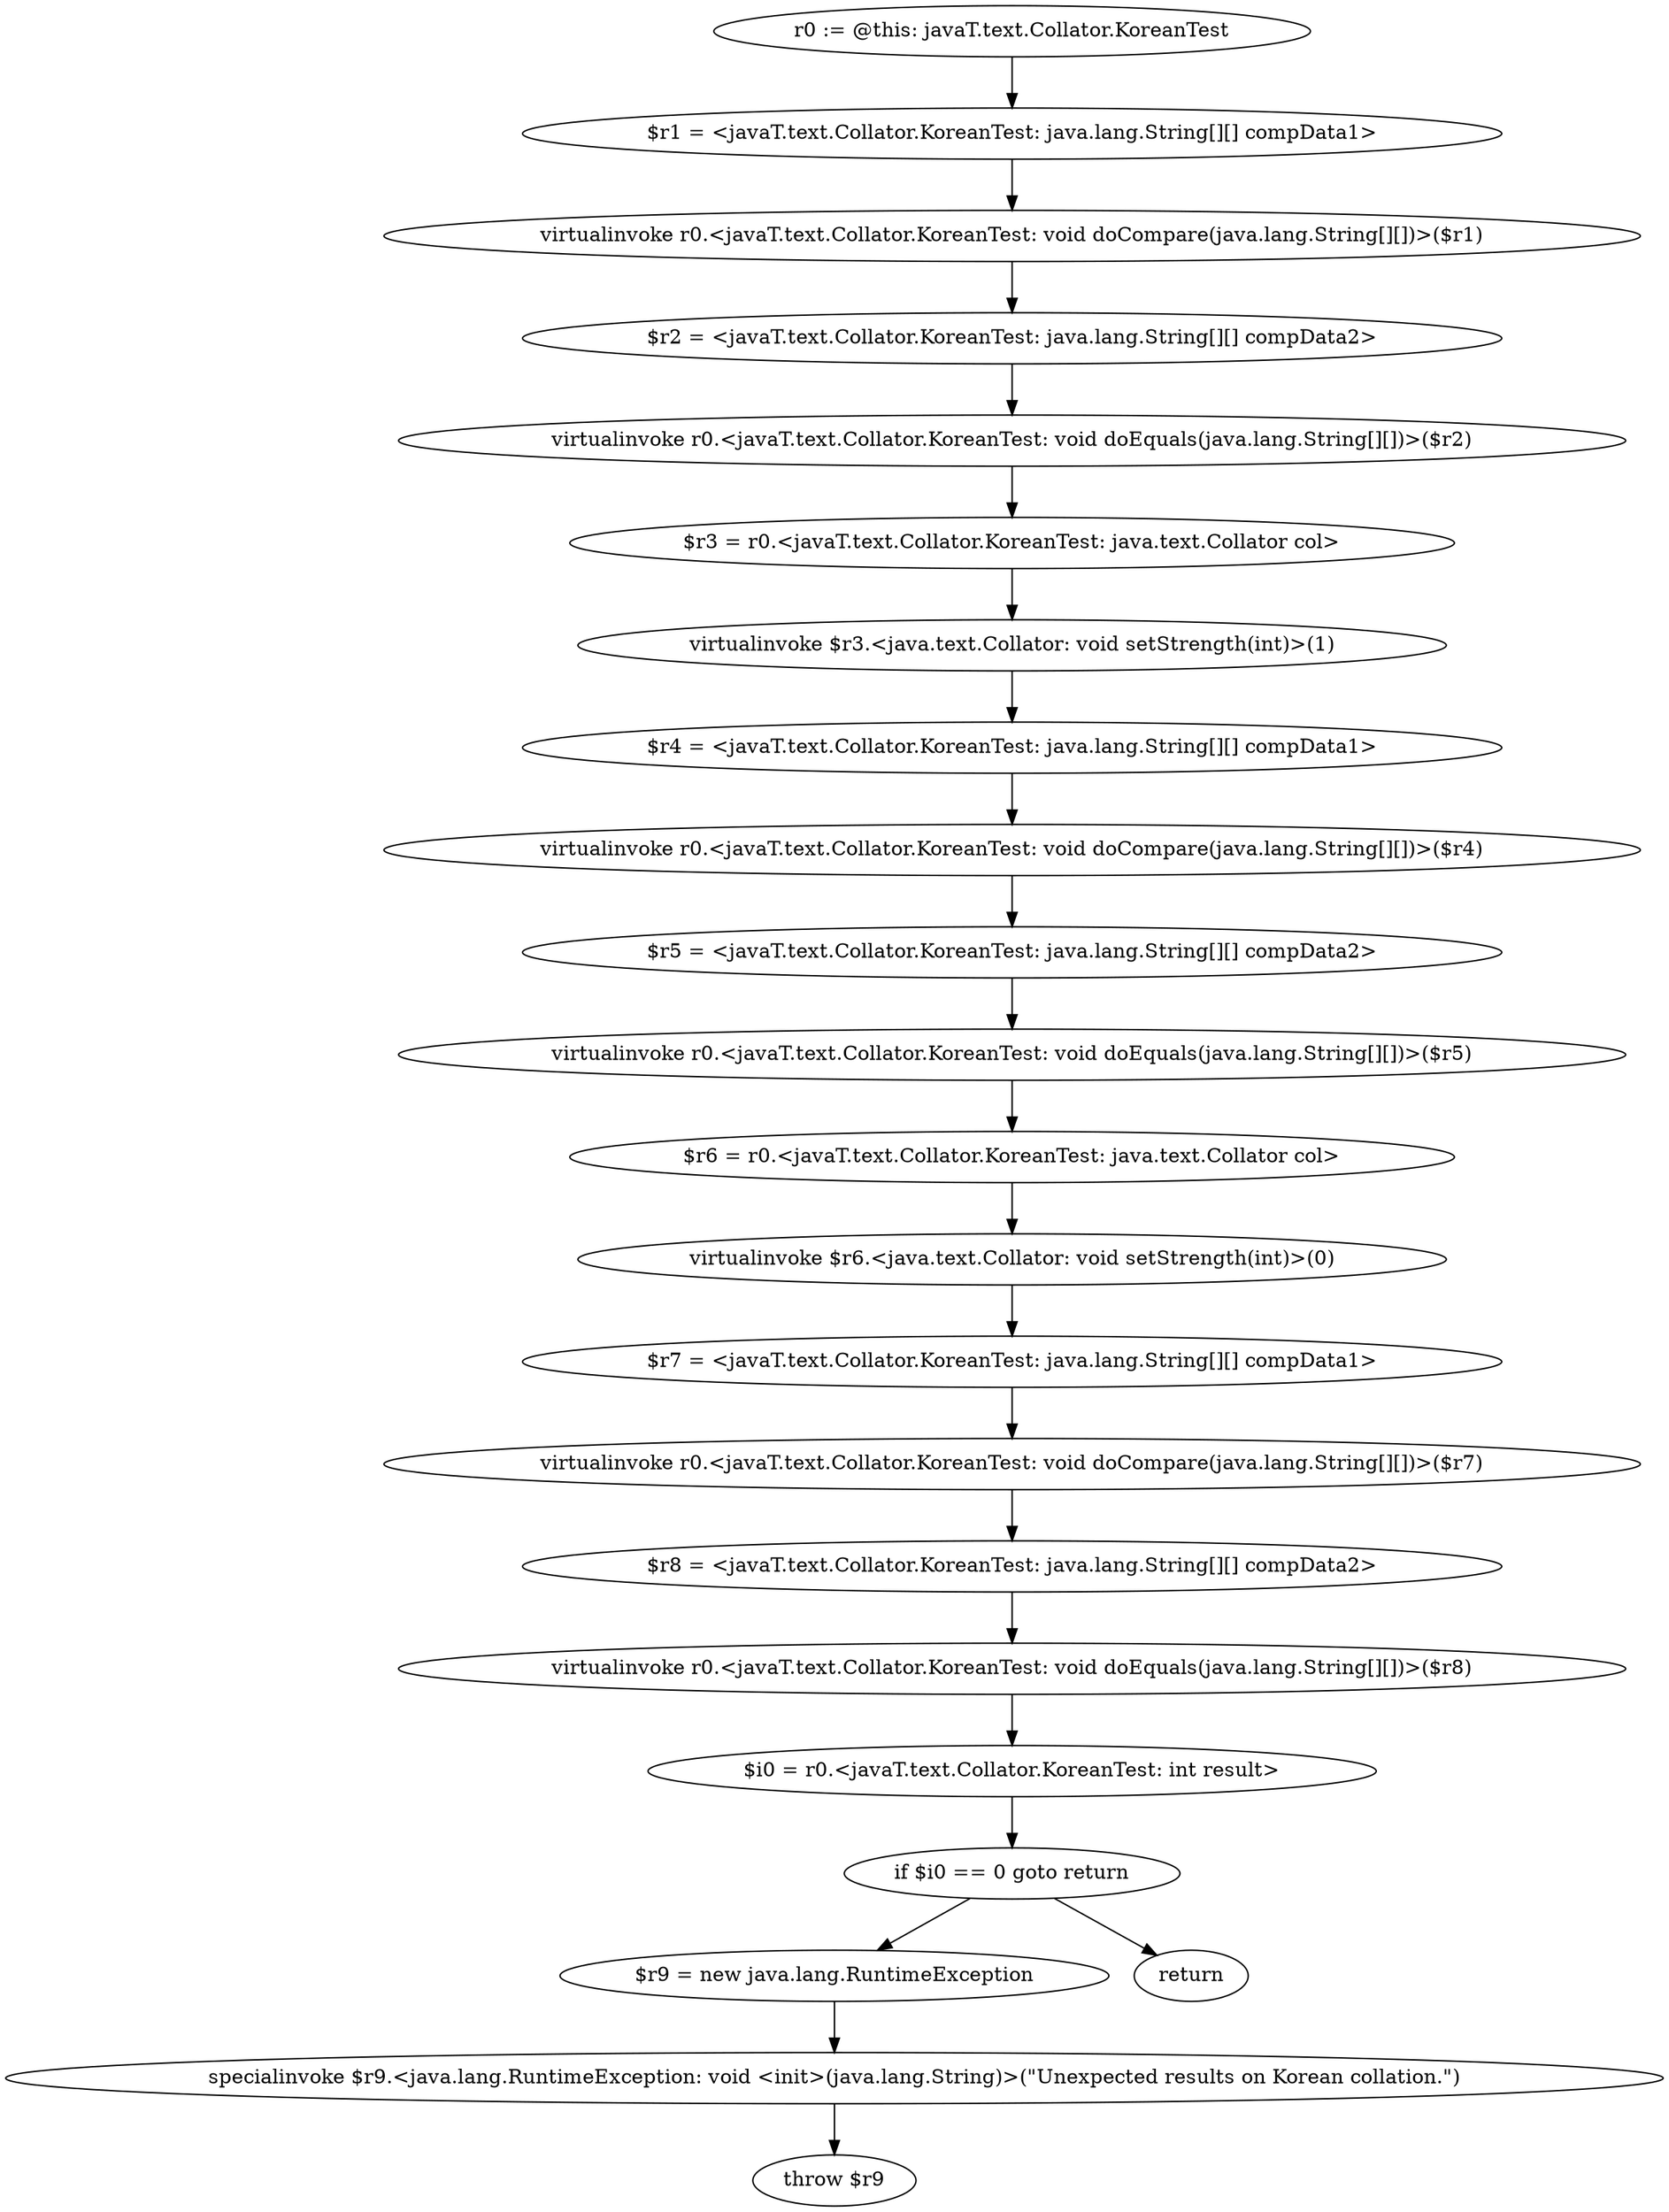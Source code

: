 digraph "unitGraph" {
    "r0 := @this: javaT.text.Collator.KoreanTest"
    "$r1 = <javaT.text.Collator.KoreanTest: java.lang.String[][] compData1>"
    "virtualinvoke r0.<javaT.text.Collator.KoreanTest: void doCompare(java.lang.String[][])>($r1)"
    "$r2 = <javaT.text.Collator.KoreanTest: java.lang.String[][] compData2>"
    "virtualinvoke r0.<javaT.text.Collator.KoreanTest: void doEquals(java.lang.String[][])>($r2)"
    "$r3 = r0.<javaT.text.Collator.KoreanTest: java.text.Collator col>"
    "virtualinvoke $r3.<java.text.Collator: void setStrength(int)>(1)"
    "$r4 = <javaT.text.Collator.KoreanTest: java.lang.String[][] compData1>"
    "virtualinvoke r0.<javaT.text.Collator.KoreanTest: void doCompare(java.lang.String[][])>($r4)"
    "$r5 = <javaT.text.Collator.KoreanTest: java.lang.String[][] compData2>"
    "virtualinvoke r0.<javaT.text.Collator.KoreanTest: void doEquals(java.lang.String[][])>($r5)"
    "$r6 = r0.<javaT.text.Collator.KoreanTest: java.text.Collator col>"
    "virtualinvoke $r6.<java.text.Collator: void setStrength(int)>(0)"
    "$r7 = <javaT.text.Collator.KoreanTest: java.lang.String[][] compData1>"
    "virtualinvoke r0.<javaT.text.Collator.KoreanTest: void doCompare(java.lang.String[][])>($r7)"
    "$r8 = <javaT.text.Collator.KoreanTest: java.lang.String[][] compData2>"
    "virtualinvoke r0.<javaT.text.Collator.KoreanTest: void doEquals(java.lang.String[][])>($r8)"
    "$i0 = r0.<javaT.text.Collator.KoreanTest: int result>"
    "if $i0 == 0 goto return"
    "$r9 = new java.lang.RuntimeException"
    "specialinvoke $r9.<java.lang.RuntimeException: void <init>(java.lang.String)>(\"Unexpected results on Korean collation.\")"
    "throw $r9"
    "return"
    "r0 := @this: javaT.text.Collator.KoreanTest"->"$r1 = <javaT.text.Collator.KoreanTest: java.lang.String[][] compData1>";
    "$r1 = <javaT.text.Collator.KoreanTest: java.lang.String[][] compData1>"->"virtualinvoke r0.<javaT.text.Collator.KoreanTest: void doCompare(java.lang.String[][])>($r1)";
    "virtualinvoke r0.<javaT.text.Collator.KoreanTest: void doCompare(java.lang.String[][])>($r1)"->"$r2 = <javaT.text.Collator.KoreanTest: java.lang.String[][] compData2>";
    "$r2 = <javaT.text.Collator.KoreanTest: java.lang.String[][] compData2>"->"virtualinvoke r0.<javaT.text.Collator.KoreanTest: void doEquals(java.lang.String[][])>($r2)";
    "virtualinvoke r0.<javaT.text.Collator.KoreanTest: void doEquals(java.lang.String[][])>($r2)"->"$r3 = r0.<javaT.text.Collator.KoreanTest: java.text.Collator col>";
    "$r3 = r0.<javaT.text.Collator.KoreanTest: java.text.Collator col>"->"virtualinvoke $r3.<java.text.Collator: void setStrength(int)>(1)";
    "virtualinvoke $r3.<java.text.Collator: void setStrength(int)>(1)"->"$r4 = <javaT.text.Collator.KoreanTest: java.lang.String[][] compData1>";
    "$r4 = <javaT.text.Collator.KoreanTest: java.lang.String[][] compData1>"->"virtualinvoke r0.<javaT.text.Collator.KoreanTest: void doCompare(java.lang.String[][])>($r4)";
    "virtualinvoke r0.<javaT.text.Collator.KoreanTest: void doCompare(java.lang.String[][])>($r4)"->"$r5 = <javaT.text.Collator.KoreanTest: java.lang.String[][] compData2>";
    "$r5 = <javaT.text.Collator.KoreanTest: java.lang.String[][] compData2>"->"virtualinvoke r0.<javaT.text.Collator.KoreanTest: void doEquals(java.lang.String[][])>($r5)";
    "virtualinvoke r0.<javaT.text.Collator.KoreanTest: void doEquals(java.lang.String[][])>($r5)"->"$r6 = r0.<javaT.text.Collator.KoreanTest: java.text.Collator col>";
    "$r6 = r0.<javaT.text.Collator.KoreanTest: java.text.Collator col>"->"virtualinvoke $r6.<java.text.Collator: void setStrength(int)>(0)";
    "virtualinvoke $r6.<java.text.Collator: void setStrength(int)>(0)"->"$r7 = <javaT.text.Collator.KoreanTest: java.lang.String[][] compData1>";
    "$r7 = <javaT.text.Collator.KoreanTest: java.lang.String[][] compData1>"->"virtualinvoke r0.<javaT.text.Collator.KoreanTest: void doCompare(java.lang.String[][])>($r7)";
    "virtualinvoke r0.<javaT.text.Collator.KoreanTest: void doCompare(java.lang.String[][])>($r7)"->"$r8 = <javaT.text.Collator.KoreanTest: java.lang.String[][] compData2>";
    "$r8 = <javaT.text.Collator.KoreanTest: java.lang.String[][] compData2>"->"virtualinvoke r0.<javaT.text.Collator.KoreanTest: void doEquals(java.lang.String[][])>($r8)";
    "virtualinvoke r0.<javaT.text.Collator.KoreanTest: void doEquals(java.lang.String[][])>($r8)"->"$i0 = r0.<javaT.text.Collator.KoreanTest: int result>";
    "$i0 = r0.<javaT.text.Collator.KoreanTest: int result>"->"if $i0 == 0 goto return";
    "if $i0 == 0 goto return"->"$r9 = new java.lang.RuntimeException";
    "if $i0 == 0 goto return"->"return";
    "$r9 = new java.lang.RuntimeException"->"specialinvoke $r9.<java.lang.RuntimeException: void <init>(java.lang.String)>(\"Unexpected results on Korean collation.\")";
    "specialinvoke $r9.<java.lang.RuntimeException: void <init>(java.lang.String)>(\"Unexpected results on Korean collation.\")"->"throw $r9";
}
